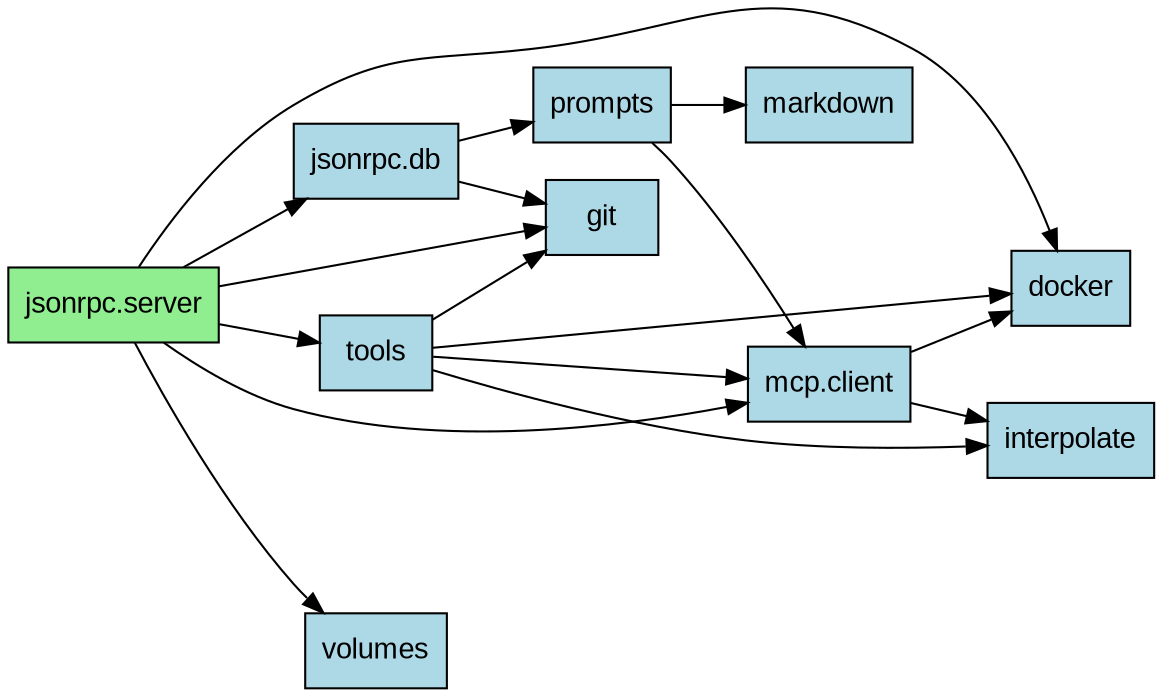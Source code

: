 digraph G {
    // Graph settings
    rankdir=LR;  // Left to right layout
    node [shape=box, style=filled, fillcolor=lightblue, fontname="Arial"];
    edge [fontname="Arial", fontsize=10];
    
    // Main node
    "jsonrpc.server" [fillcolor=lightgreen];
    
    // Connected nodes
    "jsonrpc.db";
    "tools";
    "volumes";
    "mcp.client";
    "git";
    "docker";
    "interpolate";
    "prompts";
    "markdown";
    
    // Connections from jsonrpc.server to other nodes
    "jsonrpc.server" -> "jsonrpc.db";
    "jsonrpc.server" -> "tools";
    "jsonrpc.server" -> "volumes";
    "jsonrpc.server" -> "mcp.client";
    "jsonrpc.server" -> "git";
    "jsonrpc.server" -> "docker";

    // tools 
    "tools" -> "mcp.client";
    "tools" -> "interpolate";
    "tools" -> "docker";
    "tools" -> "git";
    
    // Additional connections from mcp.client
    "mcp.client" -> "docker";
    "mcp.client" -> "interpolate";
    
    // Additional connections from jsonrpc.db
    "jsonrpc.db" -> "git";
    "jsonrpc.db" -> "prompts";
    
    // Additional connections from prompts
    "prompts" -> "mcp.client";
    "prompts" -> "markdown";
}
